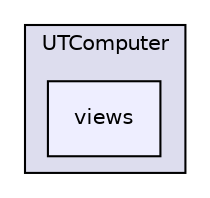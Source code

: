 digraph "/Users/raphael/Documents/Etudes_Informatique/GitHub/Projet_LO21/ut-computer/UTComputer/views" {
  compound=true
  node [ fontsize="10", fontname="Helvetica"];
  edge [ labelfontsize="10", labelfontname="Helvetica"];
  subgraph clusterdir_47ae25f0e033da9fb3918706c871c22e {
    graph [ bgcolor="#ddddee", pencolor="black", label="UTComputer" fontname="Helvetica", fontsize="10", URL="dir_47ae25f0e033da9fb3918706c871c22e.html"]
  dir_ee7a6ab623190811b2aecfab35d4db56 [shape=box, label="views", style="filled", fillcolor="#eeeeff", pencolor="black", URL="dir_ee7a6ab623190811b2aecfab35d4db56.html"];
  }
}
